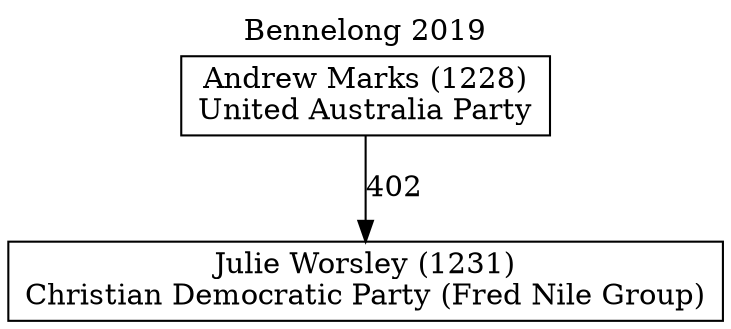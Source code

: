 // House preference flow
digraph "Julie Worsley (1231)_Bennelong_2019" {
	graph [label="Bennelong 2019" labelloc=t mclimit=10]
	node [shape=box]
	"Julie Worsley (1231)" [label="Julie Worsley (1231)
Christian Democratic Party (Fred Nile Group)"]
	"Andrew Marks (1228)" [label="Andrew Marks (1228)
United Australia Party"]
	"Andrew Marks (1228)" -> "Julie Worsley (1231)" [label=402]
}
